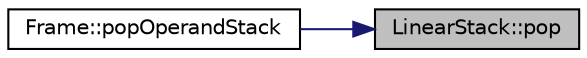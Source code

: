 digraph "LinearStack::pop"
{
 // LATEX_PDF_SIZE
  edge [fontname="Helvetica",fontsize="10",labelfontname="Helvetica",labelfontsize="10"];
  node [fontname="Helvetica",fontsize="10",shape=record];
  rankdir="RL";
  Node1 [label="LinearStack::pop",height=0.2,width=0.4,color="black", fillcolor="grey75", style="filled", fontcolor="black",tooltip=" "];
  Node1 -> Node2 [dir="back",color="midnightblue",fontsize="10",style="solid",fontname="Helvetica"];
  Node2 [label="Frame::popOperandStack",height=0.2,width=0.4,color="black", fillcolor="white", style="filled",URL="$class_frame.html#aa6cd62c1dfe95de30f86fbfa444171d7",tooltip=" "];
}
